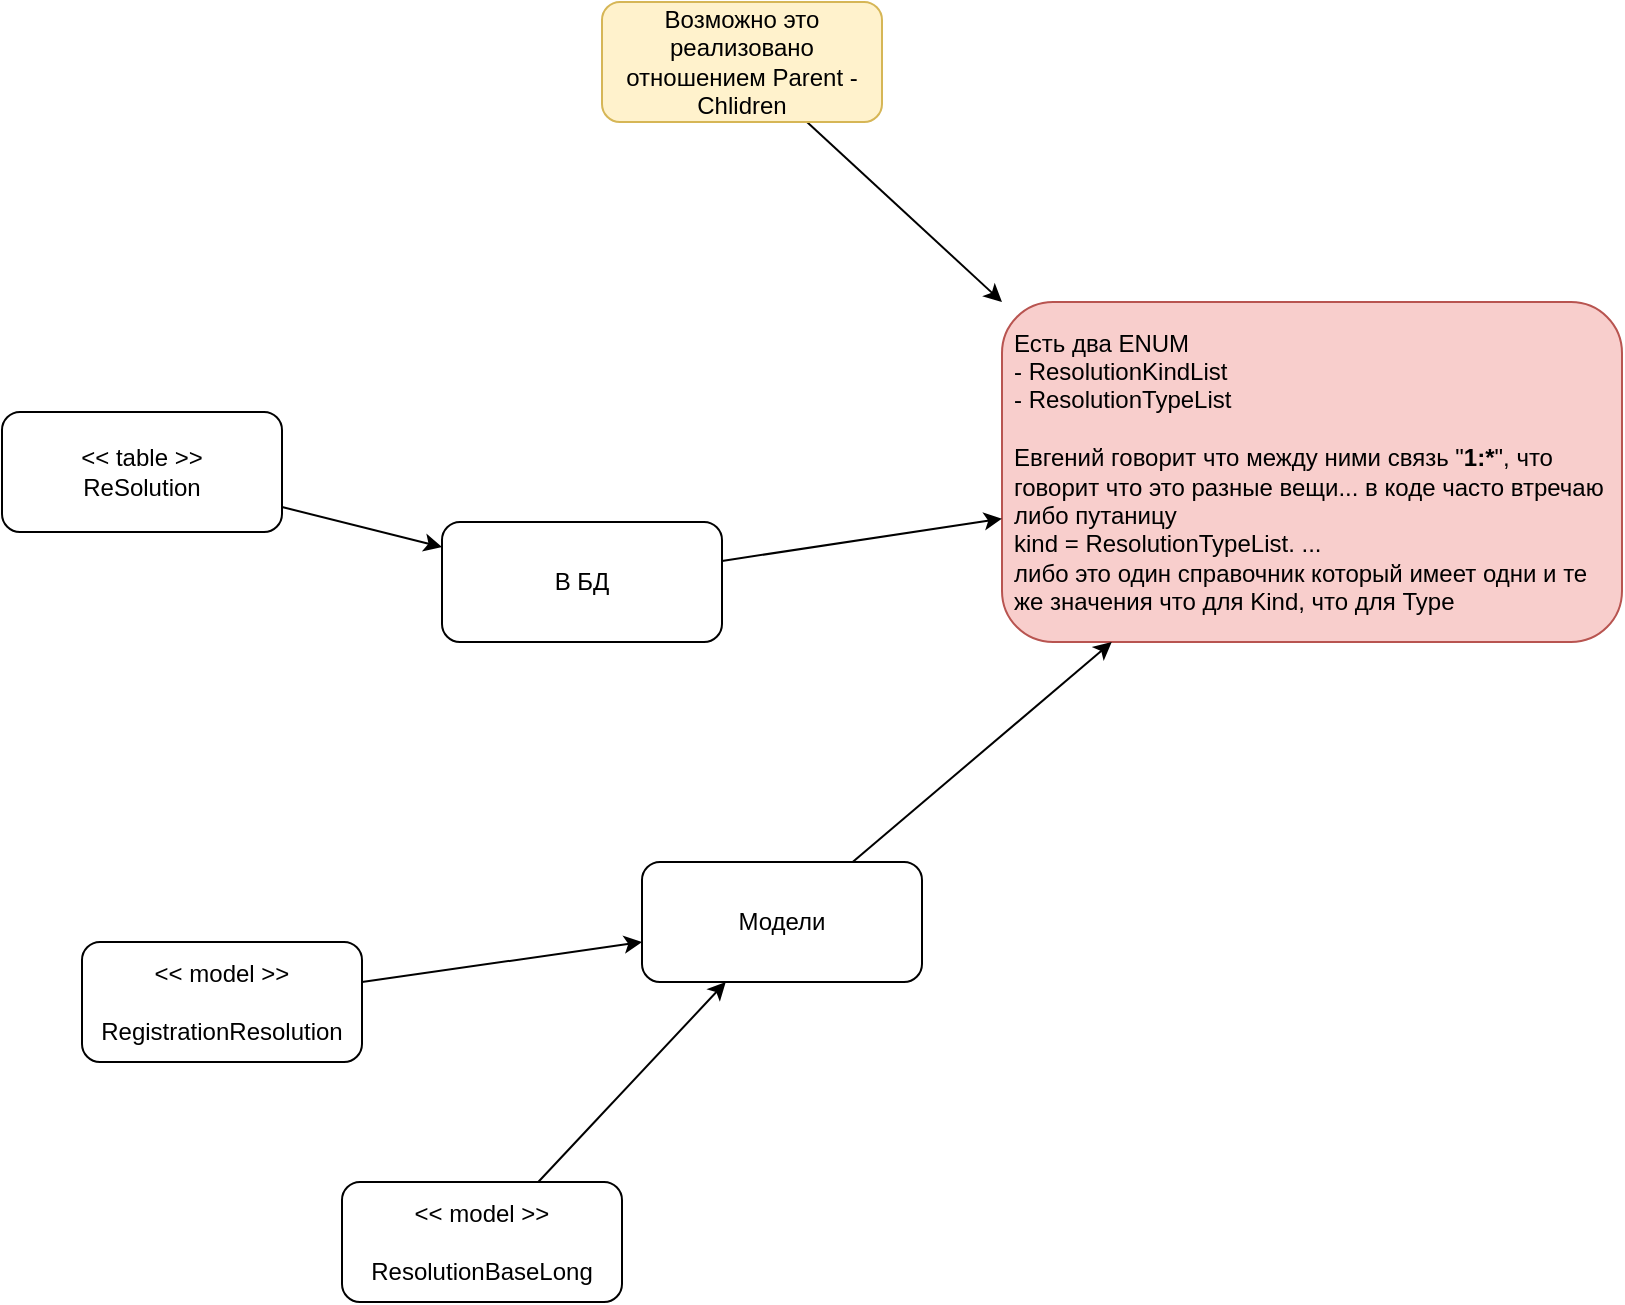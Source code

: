 <mxfile version="20.6.0" type="github">
  <diagram id="Nkeg9CZlpKfOZv1np2-i" name="Страница 1">
    <mxGraphModel dx="2060" dy="801" grid="1" gridSize="10" guides="1" tooltips="1" connect="1" arrows="1" fold="1" page="1" pageScale="1" pageWidth="827" pageHeight="1169" math="0" shadow="0">
      <root>
        <mxCell id="0" />
        <mxCell id="1" parent="0" />
        <mxCell id="IMVqpX4EKPAHTBsNYRfy-1" value="Есть два ENUM&amp;nbsp;&lt;br&gt;-&amp;nbsp;ResolutionKindList&lt;br&gt;-&amp;nbsp;ResolutionTypeList&lt;br&gt;&lt;br&gt;Евгений говорит что между ними связь &quot;&lt;b&gt;1:*&lt;/b&gt;&quot;, что говорит что это разные вещи... в коде часто втречаю либо путаницу&amp;nbsp;&lt;br&gt;kind = ResolutionTypeList. ...&lt;br&gt;либо это один справочник который имеет одни и те же значения что для Kind, что для Type" style="rounded=1;whiteSpace=wrap;html=1;align=left;spacingLeft=4;fillColor=#f8cecc;strokeColor=#b85450;" vertex="1" parent="1">
          <mxGeometry x="350" y="380" width="310" height="170" as="geometry" />
        </mxCell>
        <mxCell id="IMVqpX4EKPAHTBsNYRfy-4" style="rounded=0;orthogonalLoop=1;jettySize=auto;html=1;entryX=0;entryY=0;entryDx=0;entryDy=0;" edge="1" parent="1" source="IMVqpX4EKPAHTBsNYRfy-3" target="IMVqpX4EKPAHTBsNYRfy-1">
          <mxGeometry relative="1" as="geometry" />
        </mxCell>
        <mxCell id="IMVqpX4EKPAHTBsNYRfy-3" value="Возможно это реализовано отношением Parent - Chlidren" style="rounded=1;whiteSpace=wrap;html=1;fillColor=#fff2cc;strokeColor=#d6b656;" vertex="1" parent="1">
          <mxGeometry x="150" y="230" width="140" height="60" as="geometry" />
        </mxCell>
        <mxCell id="IMVqpX4EKPAHTBsNYRfy-6" style="edgeStyle=none;rounded=0;orthogonalLoop=1;jettySize=auto;html=1;" edge="1" parent="1" source="IMVqpX4EKPAHTBsNYRfy-5" target="IMVqpX4EKPAHTBsNYRfy-1">
          <mxGeometry relative="1" as="geometry" />
        </mxCell>
        <mxCell id="IMVqpX4EKPAHTBsNYRfy-5" value="В БД" style="rounded=1;whiteSpace=wrap;html=1;" vertex="1" parent="1">
          <mxGeometry x="70" y="490" width="140" height="60" as="geometry" />
        </mxCell>
        <mxCell id="IMVqpX4EKPAHTBsNYRfy-8" style="edgeStyle=none;rounded=0;orthogonalLoop=1;jettySize=auto;html=1;" edge="1" parent="1" source="IMVqpX4EKPAHTBsNYRfy-7" target="IMVqpX4EKPAHTBsNYRfy-5">
          <mxGeometry relative="1" as="geometry" />
        </mxCell>
        <mxCell id="IMVqpX4EKPAHTBsNYRfy-7" value="&amp;lt;&amp;lt; table &amp;gt;&amp;gt;&lt;br&gt;ReSolution" style="rounded=1;whiteSpace=wrap;html=1;" vertex="1" parent="1">
          <mxGeometry x="-150" y="435" width="140" height="60" as="geometry" />
        </mxCell>
        <mxCell id="IMVqpX4EKPAHTBsNYRfy-14" style="edgeStyle=none;rounded=0;orthogonalLoop=1;jettySize=auto;html=1;" edge="1" parent="1" source="IMVqpX4EKPAHTBsNYRfy-9" target="IMVqpX4EKPAHTBsNYRfy-1">
          <mxGeometry relative="1" as="geometry" />
        </mxCell>
        <mxCell id="IMVqpX4EKPAHTBsNYRfy-9" value="Модели" style="rounded=1;whiteSpace=wrap;html=1;" vertex="1" parent="1">
          <mxGeometry x="170" y="660" width="140" height="60" as="geometry" />
        </mxCell>
        <mxCell id="IMVqpX4EKPAHTBsNYRfy-11" style="edgeStyle=none;rounded=0;orthogonalLoop=1;jettySize=auto;html=1;" edge="1" parent="1" source="IMVqpX4EKPAHTBsNYRfy-10" target="IMVqpX4EKPAHTBsNYRfy-9">
          <mxGeometry relative="1" as="geometry" />
        </mxCell>
        <mxCell id="IMVqpX4EKPAHTBsNYRfy-10" value="&amp;lt;&amp;lt; model &amp;gt;&amp;gt;&lt;br&gt;&lt;br&gt;RegistrationResolution" style="rounded=1;whiteSpace=wrap;html=1;" vertex="1" parent="1">
          <mxGeometry x="-110" y="700" width="140" height="60" as="geometry" />
        </mxCell>
        <mxCell id="IMVqpX4EKPAHTBsNYRfy-13" style="edgeStyle=none;rounded=0;orthogonalLoop=1;jettySize=auto;html=1;" edge="1" parent="1" source="IMVqpX4EKPAHTBsNYRfy-12" target="IMVqpX4EKPAHTBsNYRfy-9">
          <mxGeometry relative="1" as="geometry" />
        </mxCell>
        <mxCell id="IMVqpX4EKPAHTBsNYRfy-12" value="&amp;lt;&amp;lt; model &amp;gt;&amp;gt;&lt;br&gt;&lt;br&gt;ResolutionBaseLong" style="rounded=1;whiteSpace=wrap;html=1;" vertex="1" parent="1">
          <mxGeometry x="20" y="820" width="140" height="60" as="geometry" />
        </mxCell>
      </root>
    </mxGraphModel>
  </diagram>
</mxfile>
